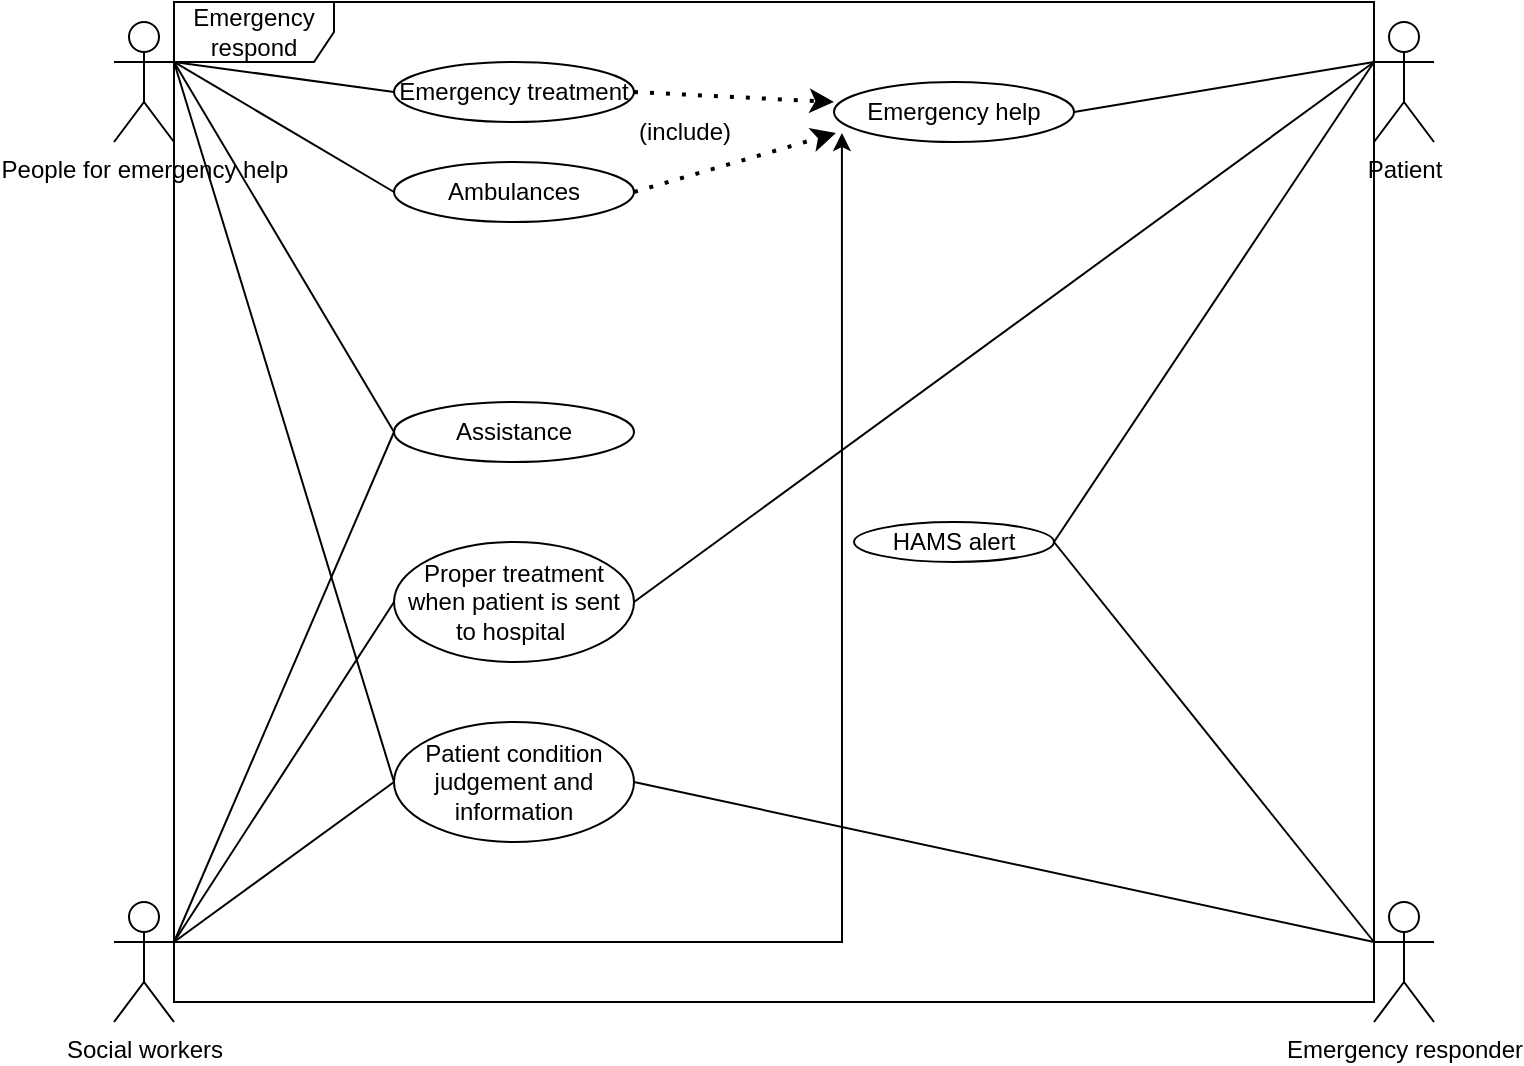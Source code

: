 <mxfile version="20.8.16" type="device"><diagram name="Page-1" id="ynslTN6PVenbWm6TzeB-"><mxGraphModel dx="1810" dy="644" grid="1" gridSize="10" guides="1" tooltips="1" connect="1" arrows="1" fold="1" page="1" pageScale="1" pageWidth="827" pageHeight="1169" math="0" shadow="0"><root><mxCell id="0"/><mxCell id="1" parent="0"/><mxCell id="k3rtjMl-S7csvhurdMcc-7" style="edgeStyle=none;rounded=0;orthogonalLoop=1;jettySize=auto;html=1;entryX=0;entryY=0.5;entryDx=0;entryDy=0;endArrow=none;endFill=0;" edge="1" parent="1" target="MnYtl1Q4PcFVI2egZwcb-35"><mxGeometry relative="1" as="geometry"><mxPoint x="70" y="80" as="sourcePoint"/></mxGeometry></mxCell><mxCell id="MnYtl1Q4PcFVI2egZwcb-1" value="People for emergency help" style="shape=umlActor;verticalLabelPosition=bottom;verticalAlign=top;html=1;outlineConnect=0;" parent="1" vertex="1"><mxGeometry x="40" y="60" width="30" height="60" as="geometry"/></mxCell><mxCell id="k3rtjMl-S7csvhurdMcc-4" style="rounded=0;orthogonalLoop=1;jettySize=auto;html=1;exitX=1;exitY=0.333;exitDx=0;exitDy=0;exitPerimeter=0;entryX=0;entryY=0.5;entryDx=0;entryDy=0;endArrow=none;endFill=0;" edge="1" parent="1" source="MnYtl1Q4PcFVI2egZwcb-2" target="MnYtl1Q4PcFVI2egZwcb-38"><mxGeometry relative="1" as="geometry"/></mxCell><mxCell id="k3rtjMl-S7csvhurdMcc-6" style="edgeStyle=none;rounded=0;orthogonalLoop=1;jettySize=auto;html=1;entryX=0;entryY=0.5;entryDx=0;entryDy=0;endArrow=none;endFill=0;" edge="1" parent="1" target="MnYtl1Q4PcFVI2egZwcb-35"><mxGeometry relative="1" as="geometry"><mxPoint x="70" y="520" as="sourcePoint"/></mxGeometry></mxCell><mxCell id="k3rtjMl-S7csvhurdMcc-30" style="edgeStyle=orthogonalEdgeStyle;rounded=0;orthogonalLoop=1;jettySize=auto;html=1;exitX=1;exitY=0.333;exitDx=0;exitDy=0;exitPerimeter=0;endArrow=classic;endFill=1;entryX=0.033;entryY=0.85;entryDx=0;entryDy=0;entryPerimeter=0;" edge="1" parent="1" source="MnYtl1Q4PcFVI2egZwcb-2" target="MnYtl1Q4PcFVI2egZwcb-25"><mxGeometry relative="1" as="geometry"><mxPoint y="200" as="targetPoint"/></mxGeometry></mxCell><mxCell id="MnYtl1Q4PcFVI2egZwcb-2" value="Social workers" style="shape=umlActor;verticalLabelPosition=bottom;verticalAlign=top;html=1;outlineConnect=0;" parent="1" vertex="1"><mxGeometry x="40" y="500" width="30" height="60" as="geometry"/></mxCell><mxCell id="MnYtl1Q4PcFVI2egZwcb-3" value="Emergency responder" style="shape=umlActor;verticalLabelPosition=bottom;verticalAlign=top;html=1;outlineConnect=0;" parent="1" vertex="1"><mxGeometry x="670" y="500" width="30" height="60" as="geometry"/></mxCell><mxCell id="k3rtjMl-S7csvhurdMcc-5" style="edgeStyle=none;rounded=0;orthogonalLoop=1;jettySize=auto;html=1;exitX=0;exitY=0.333;exitDx=0;exitDy=0;exitPerimeter=0;entryX=1;entryY=0.5;entryDx=0;entryDy=0;endArrow=none;endFill=0;" edge="1" parent="1" source="MnYtl1Q4PcFVI2egZwcb-4" target="MnYtl1Q4PcFVI2egZwcb-38"><mxGeometry relative="1" as="geometry"/></mxCell><mxCell id="MnYtl1Q4PcFVI2egZwcb-4" value="Patient&lt;br&gt;" style="shape=umlActor;verticalLabelPosition=bottom;verticalAlign=top;html=1;outlineConnect=0;" parent="1" vertex="1"><mxGeometry x="670" y="60" width="30" height="60" as="geometry"/></mxCell><mxCell id="MnYtl1Q4PcFVI2egZwcb-18" value="Ambulances" style="ellipse;whiteSpace=wrap;html=1;" parent="1" vertex="1"><mxGeometry x="180" y="130" width="120" height="30" as="geometry"/></mxCell><mxCell id="MnYtl1Q4PcFVI2egZwcb-19" value="Emergency treatment" style="ellipse;whiteSpace=wrap;html=1;" parent="1" vertex="1"><mxGeometry x="180" y="80" width="120" height="30" as="geometry"/></mxCell><mxCell id="MnYtl1Q4PcFVI2egZwcb-22" value="(include)" style="text;html=1;align=center;verticalAlign=middle;resizable=0;points=[];autosize=1;strokeColor=none;fillColor=none;" parent="1" vertex="1"><mxGeometry x="290" y="100" width="70" height="30" as="geometry"/></mxCell><mxCell id="MnYtl1Q4PcFVI2egZwcb-25" value="Emergency help" style="ellipse;whiteSpace=wrap;html=1;" parent="1" vertex="1"><mxGeometry x="400" y="90" width="120" height="30" as="geometry"/></mxCell><mxCell id="MnYtl1Q4PcFVI2egZwcb-28" value="Patient condition judgement and information" style="ellipse;whiteSpace=wrap;html=1;" parent="1" vertex="1"><mxGeometry x="180" y="410" width="120" height="60" as="geometry"/></mxCell><mxCell id="MnYtl1Q4PcFVI2egZwcb-31" value="HAMS alert" style="ellipse;whiteSpace=wrap;html=1;" parent="1" vertex="1"><mxGeometry x="410" y="310" width="100" height="20" as="geometry"/></mxCell><mxCell id="MnYtl1Q4PcFVI2egZwcb-35" value="Assistance" style="ellipse;whiteSpace=wrap;html=1;" parent="1" vertex="1"><mxGeometry x="180" y="250" width="120" height="30" as="geometry"/></mxCell><mxCell id="MnYtl1Q4PcFVI2egZwcb-38" value="Proper treatment when patient is sent to hospital&amp;nbsp;" style="ellipse;whiteSpace=wrap;html=1;" parent="1" vertex="1"><mxGeometry x="180" y="320" width="120" height="60" as="geometry"/></mxCell><mxCell id="k3rtjMl-S7csvhurdMcc-10" value="" style="endArrow=none;html=1;rounded=0;exitX=1;exitY=0.333;exitDx=0;exitDy=0;exitPerimeter=0;entryX=0;entryY=0.5;entryDx=0;entryDy=0;" edge="1" parent="1" source="MnYtl1Q4PcFVI2egZwcb-1" target="MnYtl1Q4PcFVI2egZwcb-19"><mxGeometry width="50" height="50" relative="1" as="geometry"><mxPoint x="270" y="360" as="sourcePoint"/><mxPoint x="320" y="310" as="targetPoint"/></mxGeometry></mxCell><mxCell id="k3rtjMl-S7csvhurdMcc-11" value="" style="endArrow=none;html=1;rounded=0;exitX=1;exitY=0.333;exitDx=0;exitDy=0;exitPerimeter=0;entryX=0;entryY=0.5;entryDx=0;entryDy=0;" edge="1" parent="1" source="MnYtl1Q4PcFVI2egZwcb-1" target="MnYtl1Q4PcFVI2egZwcb-18"><mxGeometry width="50" height="50" relative="1" as="geometry"><mxPoint x="270" y="360" as="sourcePoint"/><mxPoint x="320" y="310" as="targetPoint"/></mxGeometry></mxCell><mxCell id="k3rtjMl-S7csvhurdMcc-13" value="" style="endArrow=classic;dashed=1;html=1;dashPattern=1 3;strokeWidth=2;rounded=0;exitX=1;exitY=0.5;exitDx=0;exitDy=0;endFill=1;entryX=0.008;entryY=0.85;entryDx=0;entryDy=0;entryPerimeter=0;" edge="1" parent="1" source="MnYtl1Q4PcFVI2egZwcb-18" target="MnYtl1Q4PcFVI2egZwcb-25"><mxGeometry width="50" height="50" relative="1" as="geometry"><mxPoint x="270" y="360" as="sourcePoint"/><mxPoint x="400" y="130" as="targetPoint"/></mxGeometry></mxCell><mxCell id="k3rtjMl-S7csvhurdMcc-14" value="" style="endArrow=none;html=1;rounded=0;entryX=1;entryY=0.5;entryDx=0;entryDy=0;exitX=0;exitY=0.333;exitDx=0;exitDy=0;exitPerimeter=0;" edge="1" parent="1" source="MnYtl1Q4PcFVI2egZwcb-4" target="MnYtl1Q4PcFVI2egZwcb-25"><mxGeometry width="50" height="50" relative="1" as="geometry"><mxPoint x="270" y="360" as="sourcePoint"/><mxPoint x="320" y="310" as="targetPoint"/></mxGeometry></mxCell><mxCell id="k3rtjMl-S7csvhurdMcc-15" value="" style="endArrow=none;html=1;rounded=0;exitX=1;exitY=0.5;exitDx=0;exitDy=0;" edge="1" parent="1" source="MnYtl1Q4PcFVI2egZwcb-31"><mxGeometry width="50" height="50" relative="1" as="geometry"><mxPoint x="270" y="360" as="sourcePoint"/><mxPoint x="670" y="80" as="targetPoint"/></mxGeometry></mxCell><mxCell id="k3rtjMl-S7csvhurdMcc-16" value="" style="endArrow=none;html=1;rounded=0;entryX=1;entryY=0.5;entryDx=0;entryDy=0;" edge="1" parent="1" target="MnYtl1Q4PcFVI2egZwcb-31"><mxGeometry width="50" height="50" relative="1" as="geometry"><mxPoint x="670" y="520" as="sourcePoint"/><mxPoint x="320" y="310" as="targetPoint"/></mxGeometry></mxCell><mxCell id="k3rtjMl-S7csvhurdMcc-17" value="" style="endArrow=none;html=1;rounded=0;entryX=1;entryY=0.5;entryDx=0;entryDy=0;exitX=0;exitY=0.333;exitDx=0;exitDy=0;exitPerimeter=0;" edge="1" parent="1" source="MnYtl1Q4PcFVI2egZwcb-3" target="MnYtl1Q4PcFVI2egZwcb-28"><mxGeometry width="50" height="50" relative="1" as="geometry"><mxPoint x="270" y="360" as="sourcePoint"/><mxPoint x="320" y="310" as="targetPoint"/></mxGeometry></mxCell><mxCell id="k3rtjMl-S7csvhurdMcc-18" value="" style="endArrow=none;html=1;rounded=0;exitX=0;exitY=0.5;exitDx=0;exitDy=0;" edge="1" parent="1" source="MnYtl1Q4PcFVI2egZwcb-28"><mxGeometry width="50" height="50" relative="1" as="geometry"><mxPoint x="270" y="360" as="sourcePoint"/><mxPoint x="70" y="80" as="targetPoint"/></mxGeometry></mxCell><mxCell id="k3rtjMl-S7csvhurdMcc-19" value="" style="endArrow=none;html=1;rounded=0;exitX=1;exitY=0.333;exitDx=0;exitDy=0;exitPerimeter=0;entryX=0;entryY=0.5;entryDx=0;entryDy=0;" edge="1" parent="1" source="MnYtl1Q4PcFVI2egZwcb-2" target="MnYtl1Q4PcFVI2egZwcb-28"><mxGeometry width="50" height="50" relative="1" as="geometry"><mxPoint x="270" y="360" as="sourcePoint"/><mxPoint x="320" y="310" as="targetPoint"/></mxGeometry></mxCell><mxCell id="k3rtjMl-S7csvhurdMcc-25" value="Emergency respond" style="shape=umlFrame;whiteSpace=wrap;html=1;width=80;height=30;" vertex="1" parent="1"><mxGeometry x="70" y="50" width="600" height="500" as="geometry"/></mxCell><mxCell id="k3rtjMl-S7csvhurdMcc-29" value="" style="endArrow=classic;dashed=1;html=1;dashPattern=1 3;strokeWidth=2;rounded=0;exitX=1;exitY=0.5;exitDx=0;exitDy=0;endFill=1;" edge="1" parent="1" source="MnYtl1Q4PcFVI2egZwcb-19"><mxGeometry width="50" height="50" relative="1" as="geometry"><mxPoint x="270" y="360" as="sourcePoint"/><mxPoint x="400" y="100" as="targetPoint"/></mxGeometry></mxCell></root></mxGraphModel></diagram></mxfile>